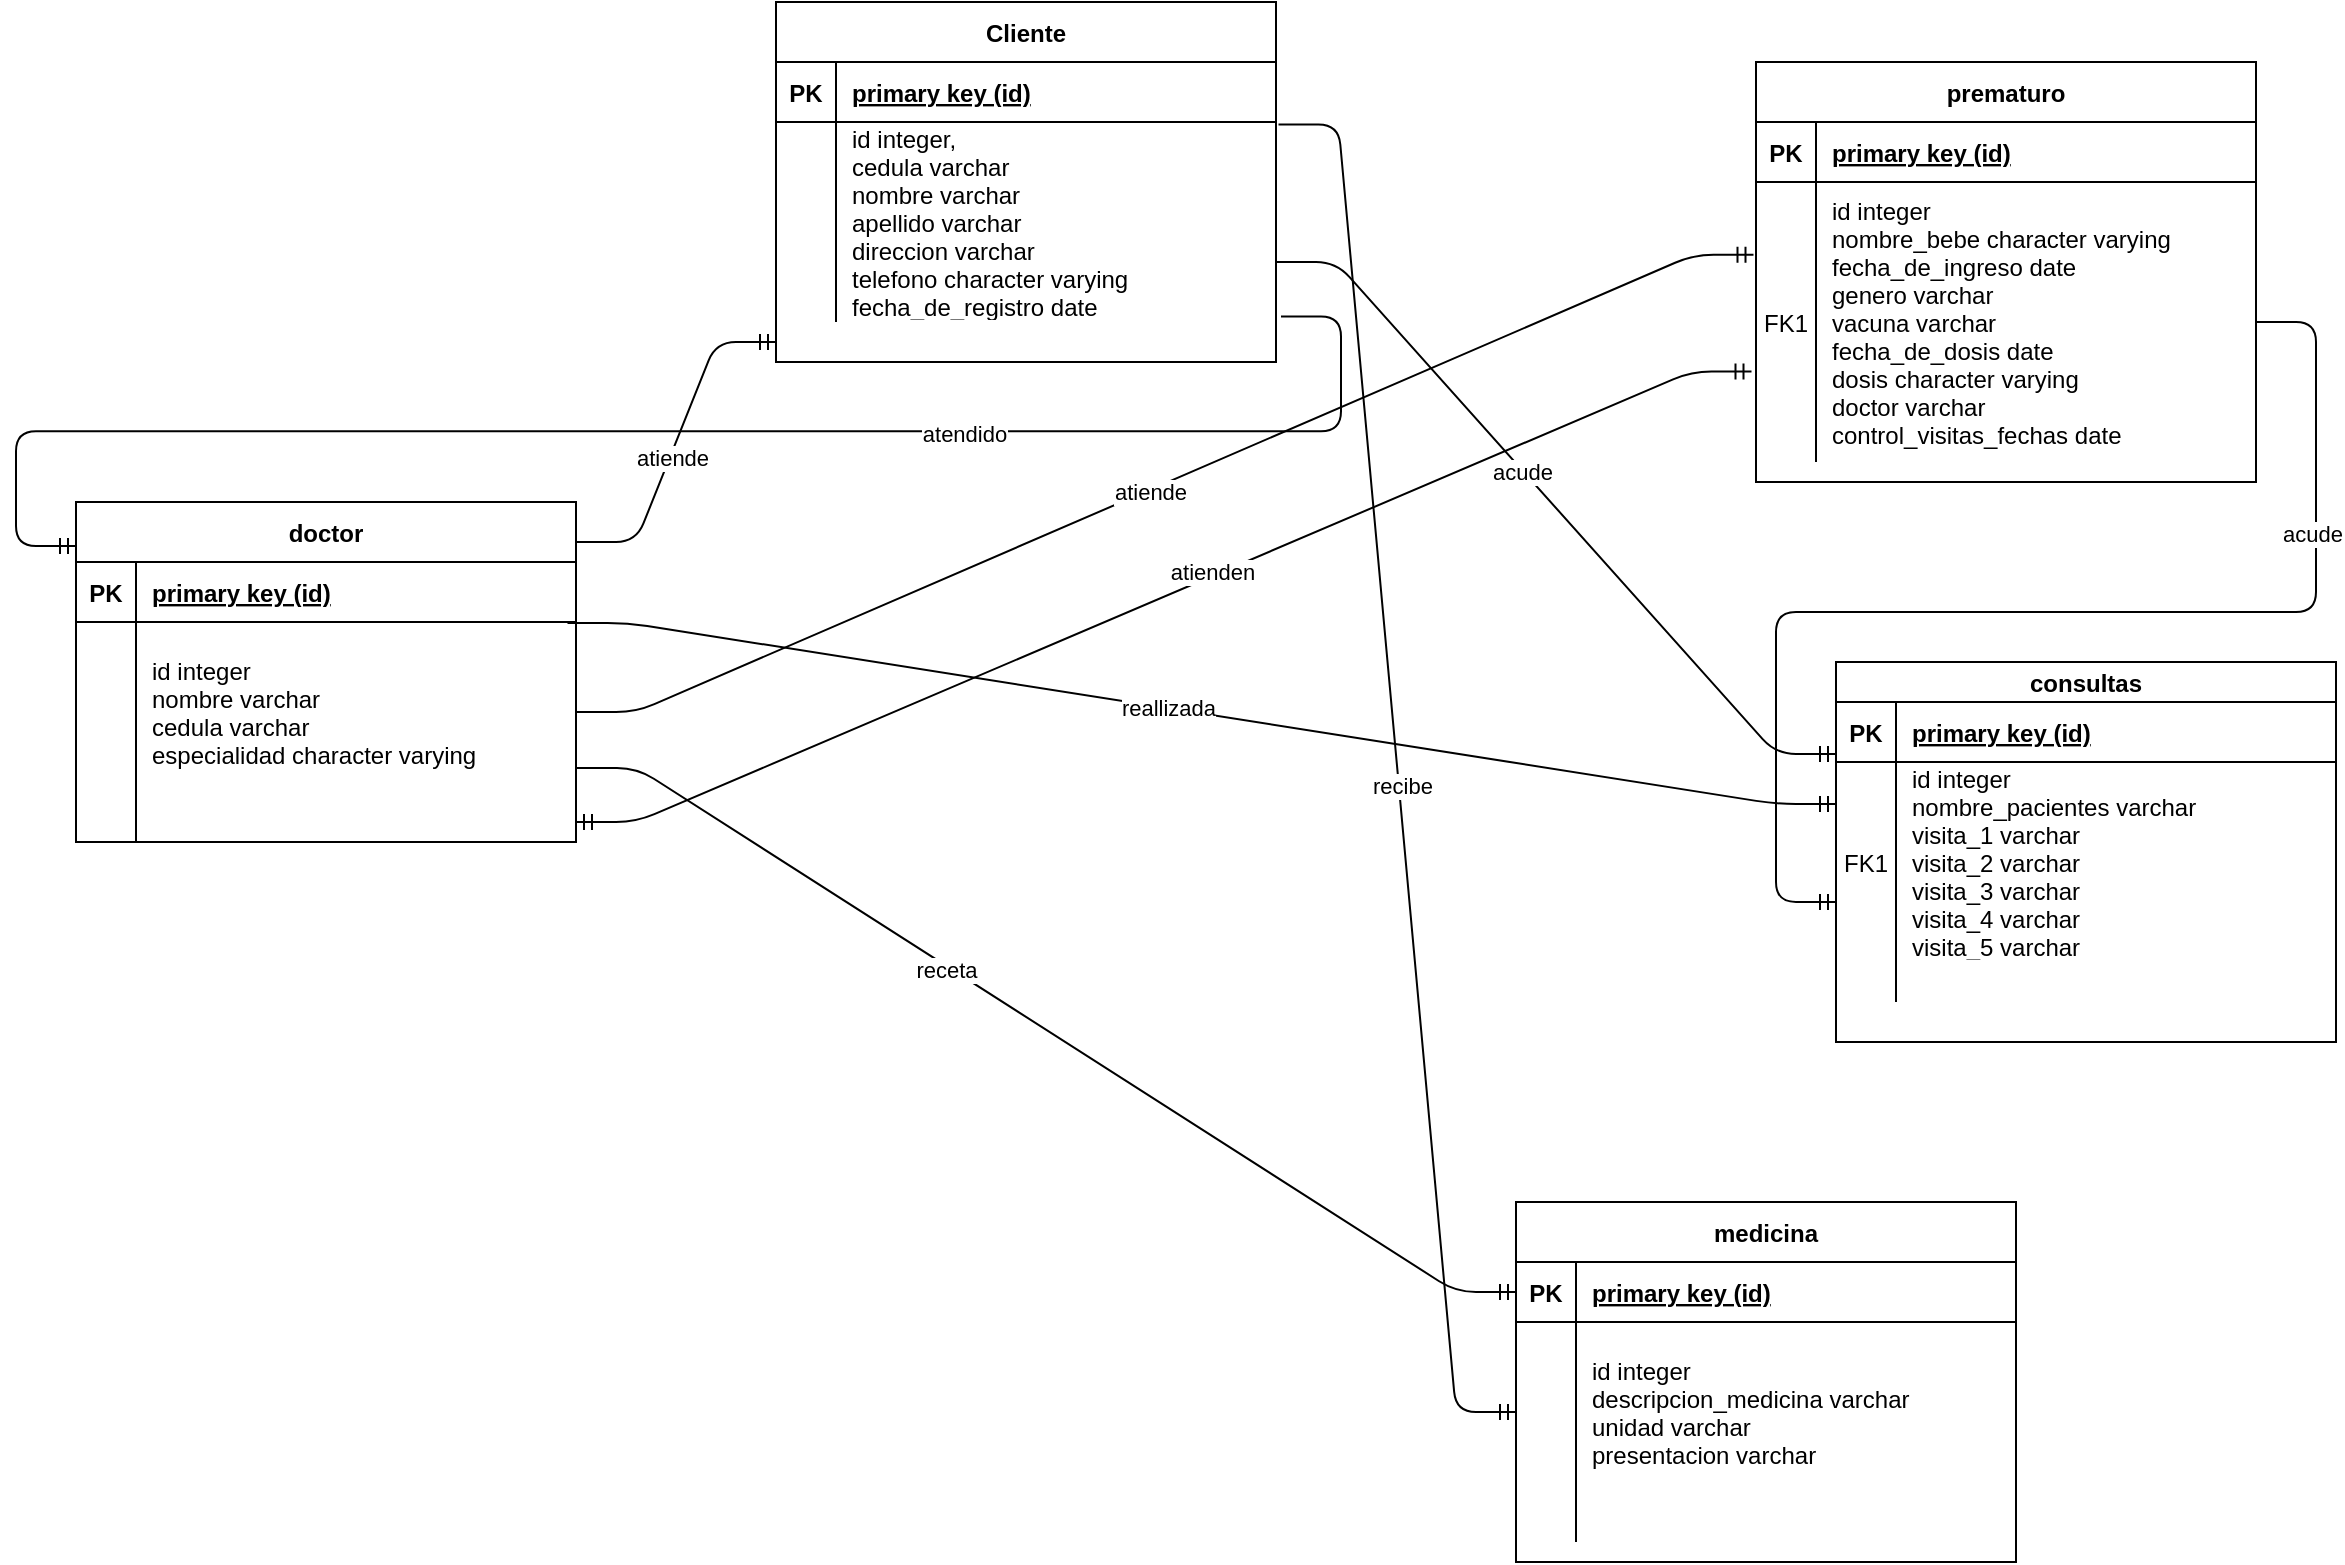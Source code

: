 <mxfile version="14.0.1" type="google"><diagram id="R2lEEEUBdFMjLlhIrx00" name="Page-1"><mxGraphModel dx="2333" dy="829" grid="1" gridSize="10" guides="1" tooltips="1" connect="1" arrows="1" fold="1" page="1" pageScale="1" pageWidth="850" pageHeight="1100" math="0" shadow="0" extFonts="Permanent Marker^https://fonts.googleapis.com/css?family=Permanent+Marker"><root><mxCell id="0"/><mxCell id="1" parent="0"/><mxCell id="2CHh6xOkj4gCLRgrJHpm-1" value="Cliente" style="shape=table;startSize=30;container=1;collapsible=1;childLayout=tableLayout;fixedRows=1;rowLines=0;fontStyle=1;align=center;resizeLast=1;" vertex="1" parent="1"><mxGeometry x="10" y="10" width="250" height="180" as="geometry"/></mxCell><mxCell id="2CHh6xOkj4gCLRgrJHpm-2" value="" style="shape=partialRectangle;collapsible=0;dropTarget=0;pointerEvents=0;fillColor=none;points=[[0,0.5],[1,0.5]];portConstraint=eastwest;top=0;left=0;right=0;bottom=1;" vertex="1" parent="2CHh6xOkj4gCLRgrJHpm-1"><mxGeometry y="30" width="250" height="30" as="geometry"/></mxCell><mxCell id="2CHh6xOkj4gCLRgrJHpm-3" value="PK" style="shape=partialRectangle;overflow=hidden;connectable=0;fillColor=none;top=0;left=0;bottom=0;right=0;fontStyle=1;" vertex="1" parent="2CHh6xOkj4gCLRgrJHpm-2"><mxGeometry width="30" height="30" as="geometry"/></mxCell><mxCell id="2CHh6xOkj4gCLRgrJHpm-4" value="primary key&#9;(id)" style="shape=partialRectangle;overflow=hidden;connectable=0;fillColor=none;top=0;left=0;bottom=0;right=0;align=left;spacingLeft=6;fontStyle=5;" vertex="1" parent="2CHh6xOkj4gCLRgrJHpm-2"><mxGeometry x="30" width="220" height="30" as="geometry"/></mxCell><mxCell id="2CHh6xOkj4gCLRgrJHpm-5" value="" style="shape=partialRectangle;collapsible=0;dropTarget=0;pointerEvents=0;fillColor=none;points=[[0,0.5],[1,0.5]];portConstraint=eastwest;top=0;left=0;right=0;bottom=0;" vertex="1" parent="2CHh6xOkj4gCLRgrJHpm-1"><mxGeometry y="60" width="250" height="100" as="geometry"/></mxCell><mxCell id="2CHh6xOkj4gCLRgrJHpm-6" value="" style="shape=partialRectangle;overflow=hidden;connectable=0;fillColor=none;top=0;left=0;bottom=0;right=0;" vertex="1" parent="2CHh6xOkj4gCLRgrJHpm-5"><mxGeometry width="30" height="100" as="geometry"/></mxCell><mxCell id="2CHh6xOkj4gCLRgrJHpm-7" value="id integer,&#10;cedula varchar&#10;nombre varchar&#10;apellido varchar&#10;direccion varchar&#10;telefono character varying&#10;fecha_de_registro date&#10;doctor_especialista varchar" style="shape=partialRectangle;overflow=hidden;connectable=0;fillColor=none;top=0;left=0;bottom=0;right=0;align=left;spacingLeft=6;" vertex="1" parent="2CHh6xOkj4gCLRgrJHpm-5"><mxGeometry x="30" width="220" height="100" as="geometry"/></mxCell><mxCell id="2CHh6xOkj4gCLRgrJHpm-8" value="prematuro" style="shape=table;startSize=30;container=1;collapsible=1;childLayout=tableLayout;fixedRows=1;rowLines=0;fontStyle=1;align=center;resizeLast=1;" vertex="1" parent="1"><mxGeometry x="500" y="40" width="250" height="210.0" as="geometry"/></mxCell><mxCell id="2CHh6xOkj4gCLRgrJHpm-9" value="" style="shape=partialRectangle;collapsible=0;dropTarget=0;pointerEvents=0;fillColor=none;points=[[0,0.5],[1,0.5]];portConstraint=eastwest;top=0;left=0;right=0;bottom=1;" vertex="1" parent="2CHh6xOkj4gCLRgrJHpm-8"><mxGeometry y="30" width="250" height="30" as="geometry"/></mxCell><mxCell id="2CHh6xOkj4gCLRgrJHpm-10" value="PK" style="shape=partialRectangle;overflow=hidden;connectable=0;fillColor=none;top=0;left=0;bottom=0;right=0;fontStyle=1;" vertex="1" parent="2CHh6xOkj4gCLRgrJHpm-9"><mxGeometry width="30" height="30" as="geometry"/></mxCell><mxCell id="2CHh6xOkj4gCLRgrJHpm-11" value="primary key (id)" style="shape=partialRectangle;overflow=hidden;connectable=0;fillColor=none;top=0;left=0;bottom=0;right=0;align=left;spacingLeft=6;fontStyle=5;" vertex="1" parent="2CHh6xOkj4gCLRgrJHpm-9"><mxGeometry x="30" width="220" height="30" as="geometry"/></mxCell><mxCell id="2CHh6xOkj4gCLRgrJHpm-12" value="" style="shape=partialRectangle;collapsible=0;dropTarget=0;pointerEvents=0;fillColor=none;points=[[0,0.5],[1,0.5]];portConstraint=eastwest;top=0;left=0;right=0;bottom=0;" vertex="1" parent="2CHh6xOkj4gCLRgrJHpm-8"><mxGeometry y="60" width="250" height="140" as="geometry"/></mxCell><mxCell id="2CHh6xOkj4gCLRgrJHpm-13" value="FK1" style="shape=partialRectangle;overflow=hidden;connectable=0;fillColor=none;top=0;left=0;bottom=0;right=0;" vertex="1" parent="2CHh6xOkj4gCLRgrJHpm-12"><mxGeometry width="30" height="140" as="geometry"/></mxCell><mxCell id="2CHh6xOkj4gCLRgrJHpm-14" value="id integer&#10;nombre_bebe character varying&#10;fecha_de_ingreso date&#10;genero varchar&#10;vacuna varchar&#10;fecha_de_dosis date&#10;dosis character varying&#10;doctor varchar&#10;control_visitas_fechas date" style="shape=partialRectangle;overflow=hidden;connectable=0;fillColor=none;top=0;left=0;bottom=0;right=0;align=left;spacingLeft=6;" vertex="1" parent="2CHh6xOkj4gCLRgrJHpm-12"><mxGeometry x="30" width="220" height="140" as="geometry"/></mxCell><mxCell id="2CHh6xOkj4gCLRgrJHpm-15" value="doctor" style="shape=table;startSize=30;container=1;collapsible=1;childLayout=tableLayout;fixedRows=1;rowLines=0;fontStyle=1;align=center;resizeLast=1;" vertex="1" parent="1"><mxGeometry x="-340" y="260" width="250" height="170" as="geometry"/></mxCell><mxCell id="2CHh6xOkj4gCLRgrJHpm-16" value="" style="shape=partialRectangle;collapsible=0;dropTarget=0;pointerEvents=0;fillColor=none;points=[[0,0.5],[1,0.5]];portConstraint=eastwest;top=0;left=0;right=0;bottom=1;" vertex="1" parent="2CHh6xOkj4gCLRgrJHpm-15"><mxGeometry y="30" width="250" height="30" as="geometry"/></mxCell><mxCell id="2CHh6xOkj4gCLRgrJHpm-17" value="PK" style="shape=partialRectangle;overflow=hidden;connectable=0;fillColor=none;top=0;left=0;bottom=0;right=0;fontStyle=1;" vertex="1" parent="2CHh6xOkj4gCLRgrJHpm-16"><mxGeometry width="30" height="30" as="geometry"/></mxCell><mxCell id="2CHh6xOkj4gCLRgrJHpm-18" value="primary key (id)" style="shape=partialRectangle;overflow=hidden;connectable=0;fillColor=none;top=0;left=0;bottom=0;right=0;align=left;spacingLeft=6;fontStyle=5;" vertex="1" parent="2CHh6xOkj4gCLRgrJHpm-16"><mxGeometry x="30" width="220" height="30" as="geometry"/></mxCell><mxCell id="2CHh6xOkj4gCLRgrJHpm-19" value="" style="shape=partialRectangle;collapsible=0;dropTarget=0;pointerEvents=0;fillColor=none;points=[[0,0.5],[1,0.5]];portConstraint=eastwest;top=0;left=0;right=0;bottom=0;" vertex="1" parent="2CHh6xOkj4gCLRgrJHpm-15"><mxGeometry y="60" width="250" height="90" as="geometry"/></mxCell><mxCell id="2CHh6xOkj4gCLRgrJHpm-20" value="" style="shape=partialRectangle;overflow=hidden;connectable=0;fillColor=none;top=0;left=0;bottom=0;right=0;" vertex="1" parent="2CHh6xOkj4gCLRgrJHpm-19"><mxGeometry width="30" height="90" as="geometry"/></mxCell><mxCell id="2CHh6xOkj4gCLRgrJHpm-21" value="id integer&#10;nombre varchar&#10;cedula varchar&#10;especialidad character varying" style="shape=partialRectangle;overflow=hidden;connectable=0;fillColor=none;top=0;left=0;bottom=0;right=0;align=left;spacingLeft=6;" vertex="1" parent="2CHh6xOkj4gCLRgrJHpm-19"><mxGeometry x="30" width="220" height="90" as="geometry"/></mxCell><mxCell id="2CHh6xOkj4gCLRgrJHpm-22" value="" style="shape=partialRectangle;collapsible=0;dropTarget=0;pointerEvents=0;fillColor=none;points=[[0,0.5],[1,0.5]];portConstraint=eastwest;top=0;left=0;right=0;bottom=0;" vertex="1" parent="2CHh6xOkj4gCLRgrJHpm-15"><mxGeometry y="150" width="250" height="20" as="geometry"/></mxCell><mxCell id="2CHh6xOkj4gCLRgrJHpm-23" value="" style="shape=partialRectangle;overflow=hidden;connectable=0;fillColor=none;top=0;left=0;bottom=0;right=0;" vertex="1" parent="2CHh6xOkj4gCLRgrJHpm-22"><mxGeometry width="30" height="20" as="geometry"/></mxCell><mxCell id="2CHh6xOkj4gCLRgrJHpm-24" value="" style="shape=partialRectangle;overflow=hidden;connectable=0;fillColor=none;top=0;left=0;bottom=0;right=0;align=left;spacingLeft=6;" vertex="1" parent="2CHh6xOkj4gCLRgrJHpm-22"><mxGeometry x="30" width="220" height="20" as="geometry"/></mxCell><mxCell id="2CHh6xOkj4gCLRgrJHpm-26" value="consultas" style="shape=table;startSize=20;container=1;collapsible=1;childLayout=tableLayout;fixedRows=1;rowLines=0;fontStyle=1;align=center;resizeLast=1;" vertex="1" parent="1"><mxGeometry x="540" y="340" width="250" height="190" as="geometry"/></mxCell><mxCell id="2CHh6xOkj4gCLRgrJHpm-27" value="" style="shape=partialRectangle;collapsible=0;dropTarget=0;pointerEvents=0;fillColor=none;points=[[0,0.5],[1,0.5]];portConstraint=eastwest;top=0;left=0;right=0;bottom=1;" vertex="1" parent="2CHh6xOkj4gCLRgrJHpm-26"><mxGeometry y="20" width="250" height="30" as="geometry"/></mxCell><mxCell id="2CHh6xOkj4gCLRgrJHpm-28" value="PK" style="shape=partialRectangle;overflow=hidden;connectable=0;fillColor=none;top=0;left=0;bottom=0;right=0;fontStyle=1;" vertex="1" parent="2CHh6xOkj4gCLRgrJHpm-27"><mxGeometry width="30" height="30" as="geometry"/></mxCell><mxCell id="2CHh6xOkj4gCLRgrJHpm-29" value="primary key (id)" style="shape=partialRectangle;overflow=hidden;connectable=0;fillColor=none;top=0;left=0;bottom=0;right=0;align=left;spacingLeft=6;fontStyle=5;" vertex="1" parent="2CHh6xOkj4gCLRgrJHpm-27"><mxGeometry x="30" width="220" height="30" as="geometry"/></mxCell><mxCell id="2CHh6xOkj4gCLRgrJHpm-30" value="" style="shape=partialRectangle;collapsible=0;dropTarget=0;pointerEvents=0;fillColor=none;points=[[0,0.5],[1,0.5]];portConstraint=eastwest;top=0;left=0;right=0;bottom=0;" vertex="1" parent="2CHh6xOkj4gCLRgrJHpm-26"><mxGeometry y="50" width="250" height="100" as="geometry"/></mxCell><mxCell id="2CHh6xOkj4gCLRgrJHpm-31" value="FK1" style="shape=partialRectangle;overflow=hidden;connectable=0;fillColor=none;top=0;left=0;bottom=0;right=0;" vertex="1" parent="2CHh6xOkj4gCLRgrJHpm-30"><mxGeometry width="30" height="100" as="geometry"/></mxCell><mxCell id="2CHh6xOkj4gCLRgrJHpm-32" value="id integer&#10;nombre_pacientes varchar&#10;visita_1 varchar&#10;visita_2 varchar&#10;visita_3 varchar&#10;visita_4 varchar&#10;visita_5 varchar" style="shape=partialRectangle;overflow=hidden;connectable=0;fillColor=none;top=0;left=0;bottom=0;right=0;align=left;spacingLeft=6;" vertex="1" parent="2CHh6xOkj4gCLRgrJHpm-30"><mxGeometry x="30" width="220" height="100" as="geometry"/></mxCell><mxCell id="2CHh6xOkj4gCLRgrJHpm-33" value="" style="shape=partialRectangle;collapsible=0;dropTarget=0;pointerEvents=0;fillColor=none;points=[[0,0.5],[1,0.5]];portConstraint=eastwest;top=0;left=0;right=0;bottom=0;" vertex="1" parent="2CHh6xOkj4gCLRgrJHpm-26"><mxGeometry y="150" width="250" height="20" as="geometry"/></mxCell><mxCell id="2CHh6xOkj4gCLRgrJHpm-34" value="" style="shape=partialRectangle;overflow=hidden;connectable=0;fillColor=none;top=0;left=0;bottom=0;right=0;" vertex="1" parent="2CHh6xOkj4gCLRgrJHpm-33"><mxGeometry width="30" height="20" as="geometry"/></mxCell><mxCell id="2CHh6xOkj4gCLRgrJHpm-35" value="" style="shape=partialRectangle;overflow=hidden;connectable=0;fillColor=none;top=0;left=0;bottom=0;right=0;align=left;spacingLeft=6;" vertex="1" parent="2CHh6xOkj4gCLRgrJHpm-33"><mxGeometry x="30" width="220" height="20" as="geometry"/></mxCell><mxCell id="2CHh6xOkj4gCLRgrJHpm-36" value="medicina" style="shape=table;startSize=30;container=1;collapsible=1;childLayout=tableLayout;fixedRows=1;rowLines=0;fontStyle=1;align=center;resizeLast=1;" vertex="1" parent="1"><mxGeometry x="380" y="610" width="250" height="180" as="geometry"/></mxCell><mxCell id="2CHh6xOkj4gCLRgrJHpm-37" value="" style="shape=partialRectangle;collapsible=0;dropTarget=0;pointerEvents=0;fillColor=none;points=[[0,0.5],[1,0.5]];portConstraint=eastwest;top=0;left=0;right=0;bottom=1;" vertex="1" parent="2CHh6xOkj4gCLRgrJHpm-36"><mxGeometry y="30" width="250" height="30" as="geometry"/></mxCell><mxCell id="2CHh6xOkj4gCLRgrJHpm-38" value="PK" style="shape=partialRectangle;overflow=hidden;connectable=0;fillColor=none;top=0;left=0;bottom=0;right=0;fontStyle=1;" vertex="1" parent="2CHh6xOkj4gCLRgrJHpm-37"><mxGeometry width="30" height="30" as="geometry"/></mxCell><mxCell id="2CHh6xOkj4gCLRgrJHpm-39" value="primary key (id)" style="shape=partialRectangle;overflow=hidden;connectable=0;fillColor=none;top=0;left=0;bottom=0;right=0;align=left;spacingLeft=6;fontStyle=5;" vertex="1" parent="2CHh6xOkj4gCLRgrJHpm-37"><mxGeometry x="30" width="220" height="30" as="geometry"/></mxCell><mxCell id="2CHh6xOkj4gCLRgrJHpm-40" value="" style="shape=partialRectangle;collapsible=0;dropTarget=0;pointerEvents=0;fillColor=none;points=[[0,0.5],[1,0.5]];portConstraint=eastwest;top=0;left=0;right=0;bottom=0;" vertex="1" parent="2CHh6xOkj4gCLRgrJHpm-36"><mxGeometry y="60" width="250" height="90" as="geometry"/></mxCell><mxCell id="2CHh6xOkj4gCLRgrJHpm-41" value="" style="shape=partialRectangle;overflow=hidden;connectable=0;fillColor=none;top=0;left=0;bottom=0;right=0;" vertex="1" parent="2CHh6xOkj4gCLRgrJHpm-40"><mxGeometry width="30" height="90" as="geometry"/></mxCell><mxCell id="2CHh6xOkj4gCLRgrJHpm-42" value="id integer&#10;descripcion_medicina varchar&#10;unidad varchar&#10;presentacion varchar" style="shape=partialRectangle;overflow=hidden;connectable=0;fillColor=none;top=0;left=0;bottom=0;right=0;align=left;spacingLeft=6;" vertex="1" parent="2CHh6xOkj4gCLRgrJHpm-40"><mxGeometry x="30" width="220" height="90" as="geometry"/></mxCell><mxCell id="2CHh6xOkj4gCLRgrJHpm-43" value="" style="shape=partialRectangle;collapsible=0;dropTarget=0;pointerEvents=0;fillColor=none;points=[[0,0.5],[1,0.5]];portConstraint=eastwest;top=0;left=0;right=0;bottom=0;" vertex="1" parent="2CHh6xOkj4gCLRgrJHpm-36"><mxGeometry y="150" width="250" height="20" as="geometry"/></mxCell><mxCell id="2CHh6xOkj4gCLRgrJHpm-44" value="" style="shape=partialRectangle;overflow=hidden;connectable=0;fillColor=none;top=0;left=0;bottom=0;right=0;" vertex="1" parent="2CHh6xOkj4gCLRgrJHpm-43"><mxGeometry width="30" height="20" as="geometry"/></mxCell><mxCell id="2CHh6xOkj4gCLRgrJHpm-45" value="" style="shape=partialRectangle;overflow=hidden;connectable=0;fillColor=none;top=0;left=0;bottom=0;right=0;align=left;spacingLeft=6;" vertex="1" parent="2CHh6xOkj4gCLRgrJHpm-43"><mxGeometry x="30" width="220" height="20" as="geometry"/></mxCell><mxCell id="2CHh6xOkj4gCLRgrJHpm-46" value="" style="edgeStyle=entityRelationEdgeStyle;fontSize=12;html=1;endArrow=ERmandOne;entryX=0;entryY=0.5;entryDx=0;entryDy=0;exitX=1.002;exitY=0.811;exitDx=0;exitDy=0;exitPerimeter=0;" edge="1" parent="1" source="2CHh6xOkj4gCLRgrJHpm-19" target="2CHh6xOkj4gCLRgrJHpm-37"><mxGeometry width="100" height="100" relative="1" as="geometry"><mxPoint x="150" y="560" as="sourcePoint"/><mxPoint x="220" y="480" as="targetPoint"/></mxGeometry></mxCell><mxCell id="2CHh6xOkj4gCLRgrJHpm-47" value="receta" style="edgeLabel;html=1;align=center;verticalAlign=middle;resizable=0;points=[];" vertex="1" connectable="0" parent="2CHh6xOkj4gCLRgrJHpm-46"><mxGeometry x="-0.216" y="-2" relative="1" as="geometry"><mxPoint as="offset"/></mxGeometry></mxCell><mxCell id="2CHh6xOkj4gCLRgrJHpm-48" value="" style="edgeStyle=entityRelationEdgeStyle;fontSize=12;html=1;endArrow=ERmandOne;entryX=-0.005;entryY=0.26;entryDx=0;entryDy=0;entryPerimeter=0;" edge="1" parent="1" source="2CHh6xOkj4gCLRgrJHpm-19" target="2CHh6xOkj4gCLRgrJHpm-12"><mxGeometry width="100" height="100" relative="1" as="geometry"><mxPoint x="280" y="370" as="sourcePoint"/><mxPoint x="380" y="270" as="targetPoint"/></mxGeometry></mxCell><mxCell id="2CHh6xOkj4gCLRgrJHpm-49" value="atiende" style="edgeLabel;html=1;align=center;verticalAlign=middle;resizable=0;points=[];" vertex="1" connectable="0" parent="2CHh6xOkj4gCLRgrJHpm-48"><mxGeometry x="-0.029" relative="1" as="geometry"><mxPoint x="1" as="offset"/></mxGeometry></mxCell><mxCell id="2CHh6xOkj4gCLRgrJHpm-51" value="" style="edgeStyle=entityRelationEdgeStyle;fontSize=12;html=1;endArrow=ERmandOne;" edge="1" parent="1"><mxGeometry width="100" height="100" relative="1" as="geometry"><mxPoint x="-90" y="280" as="sourcePoint"/><mxPoint x="10" y="180" as="targetPoint"/></mxGeometry></mxCell><mxCell id="2CHh6xOkj4gCLRgrJHpm-52" value="atiende" style="edgeLabel;html=1;align=center;verticalAlign=middle;resizable=0;points=[];" vertex="1" connectable="0" parent="2CHh6xOkj4gCLRgrJHpm-51"><mxGeometry x="-0.093" y="-1" relative="1" as="geometry"><mxPoint as="offset"/></mxGeometry></mxCell><mxCell id="2CHh6xOkj4gCLRgrJHpm-53" value="" style="edgeStyle=entityRelationEdgeStyle;fontSize=12;html=1;endArrow=ERmandOne;exitX=0.983;exitY=0.005;exitDx=0;exitDy=0;exitPerimeter=0;" edge="1" parent="1" source="2CHh6xOkj4gCLRgrJHpm-19"><mxGeometry width="100" height="100" relative="1" as="geometry"><mxPoint x="310" y="460" as="sourcePoint"/><mxPoint x="540" y="411" as="targetPoint"/></mxGeometry></mxCell><mxCell id="2CHh6xOkj4gCLRgrJHpm-54" value="reallizada" style="edgeLabel;html=1;align=center;verticalAlign=middle;resizable=0;points=[];" vertex="1" connectable="0" parent="2CHh6xOkj4gCLRgrJHpm-53"><mxGeometry x="-0.054" relative="1" as="geometry"><mxPoint as="offset"/></mxGeometry></mxCell><mxCell id="2CHh6xOkj4gCLRgrJHpm-55" value="" style="edgeStyle=entityRelationEdgeStyle;fontSize=12;html=1;endArrow=ERmandOne;" edge="1" parent="1"><mxGeometry width="100" height="100" relative="1" as="geometry"><mxPoint x="260" y="140" as="sourcePoint"/><mxPoint x="540" y="386" as="targetPoint"/></mxGeometry></mxCell><mxCell id="2CHh6xOkj4gCLRgrJHpm-56" value="acude" style="edgeLabel;html=1;align=center;verticalAlign=middle;resizable=0;points=[];" vertex="1" connectable="0" parent="2CHh6xOkj4gCLRgrJHpm-55"><mxGeometry x="-0.128" y="-1" relative="1" as="geometry"><mxPoint as="offset"/></mxGeometry></mxCell><mxCell id="2CHh6xOkj4gCLRgrJHpm-57" value="" style="edgeStyle=entityRelationEdgeStyle;fontSize=12;html=1;endArrow=ERmandOne;exitX=1.005;exitY=0.013;exitDx=0;exitDy=0;exitPerimeter=0;entryX=0;entryY=0.5;entryDx=0;entryDy=0;" edge="1" parent="1" source="2CHh6xOkj4gCLRgrJHpm-5" target="2CHh6xOkj4gCLRgrJHpm-40"><mxGeometry width="100" height="100" relative="1" as="geometry"><mxPoint x="310" y="460" as="sourcePoint"/><mxPoint x="370" y="720" as="targetPoint"/></mxGeometry></mxCell><mxCell id="2CHh6xOkj4gCLRgrJHpm-58" value="recibe" style="edgeLabel;html=1;align=center;verticalAlign=middle;resizable=0;points=[];" vertex="1" connectable="0" parent="2CHh6xOkj4gCLRgrJHpm-57"><mxGeometry x="0.021" y="1" relative="1" as="geometry"><mxPoint y="1" as="offset"/></mxGeometry></mxCell><mxCell id="2CHh6xOkj4gCLRgrJHpm-59" value="" style="edgeStyle=entityRelationEdgeStyle;fontSize=12;html=1;endArrow=ERmandOne;" edge="1" parent="1" source="2CHh6xOkj4gCLRgrJHpm-12"><mxGeometry width="100" height="100" relative="1" as="geometry"><mxPoint x="440" y="560" as="sourcePoint"/><mxPoint x="540" y="460" as="targetPoint"/></mxGeometry></mxCell><mxCell id="2CHh6xOkj4gCLRgrJHpm-60" value="acude" style="edgeLabel;html=1;align=center;verticalAlign=middle;resizable=0;points=[];" vertex="1" connectable="0" parent="2CHh6xOkj4gCLRgrJHpm-59"><mxGeometry x="-0.561" y="-2" relative="1" as="geometry"><mxPoint as="offset"/></mxGeometry></mxCell><mxCell id="2CHh6xOkj4gCLRgrJHpm-61" value="" style="edgeStyle=entityRelationEdgeStyle;fontSize=12;html=1;endArrow=ERmandOne;exitX=1.01;exitY=0.973;exitDx=0;exitDy=0;exitPerimeter=0;" edge="1" parent="1" source="2CHh6xOkj4gCLRgrJHpm-5"><mxGeometry width="100" height="100" relative="1" as="geometry"><mxPoint x="270" y="180" as="sourcePoint"/><mxPoint x="-340" y="282" as="targetPoint"/></mxGeometry></mxCell><mxCell id="2CHh6xOkj4gCLRgrJHpm-62" value="atendido" style="edgeLabel;html=1;align=center;verticalAlign=middle;resizable=0;points=[];" vertex="1" connectable="0" parent="2CHh6xOkj4gCLRgrJHpm-61"><mxGeometry x="-0.34" y="1" relative="1" as="geometry"><mxPoint as="offset"/></mxGeometry></mxCell><mxCell id="2CHh6xOkj4gCLRgrJHpm-63" value="" style="edgeStyle=entityRelationEdgeStyle;fontSize=12;html=1;endArrow=ERmandOne;startArrow=ERmandOne;entryX=-0.009;entryY=0.677;entryDx=0;entryDy=0;entryPerimeter=0;" edge="1" parent="1" target="2CHh6xOkj4gCLRgrJHpm-12"><mxGeometry width="100" height="100" relative="1" as="geometry"><mxPoint x="-90" y="420" as="sourcePoint"/><mxPoint x="10" y="320" as="targetPoint"/></mxGeometry></mxCell><mxCell id="2CHh6xOkj4gCLRgrJHpm-64" value="atienden" style="edgeLabel;html=1;align=center;verticalAlign=middle;resizable=0;points=[];" vertex="1" connectable="0" parent="2CHh6xOkj4gCLRgrJHpm-63"><mxGeometry x="0.085" y="2" relative="1" as="geometry"><mxPoint as="offset"/></mxGeometry></mxCell></root></mxGraphModel></diagram></mxfile>